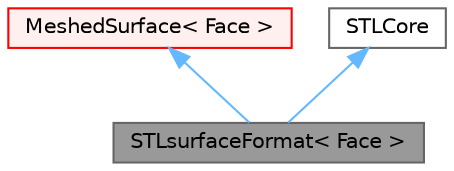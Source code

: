 digraph "STLsurfaceFormat&lt; Face &gt;"
{
 // LATEX_PDF_SIZE
  bgcolor="transparent";
  edge [fontname=Helvetica,fontsize=10,labelfontname=Helvetica,labelfontsize=10];
  node [fontname=Helvetica,fontsize=10,shape=box,height=0.2,width=0.4];
  Node1 [id="Node000001",label="STLsurfaceFormat\< Face \>",height=0.2,width=0.4,color="gray40", fillcolor="grey60", style="filled", fontcolor="black",tooltip="Provide a means of reading/writing STL files (ASCII and BINARY)."];
  Node2 -> Node1 [id="edge1_Node000001_Node000002",dir="back",color="steelblue1",style="solid",tooltip=" "];
  Node2 [id="Node000002",label="MeshedSurface\< Face \>",height=0.2,width=0.4,color="red", fillcolor="#FFF0F0", style="filled",URL="$classFoam_1_1MeshedSurface.html",tooltip="A surface geometry mesh with zone information, not to be confused with the similarly named surfaceMes..."];
  Node15 -> Node1 [id="edge2_Node000001_Node000015",dir="back",color="steelblue1",style="solid",tooltip=" "];
  Node15 [id="Node000015",label="STLCore",height=0.2,width=0.4,color="gray40", fillcolor="white", style="filled",URL="$classFoam_1_1fileFormats_1_1STLCore.html",tooltip="Core routines used when reading/writing STL files."];
}
